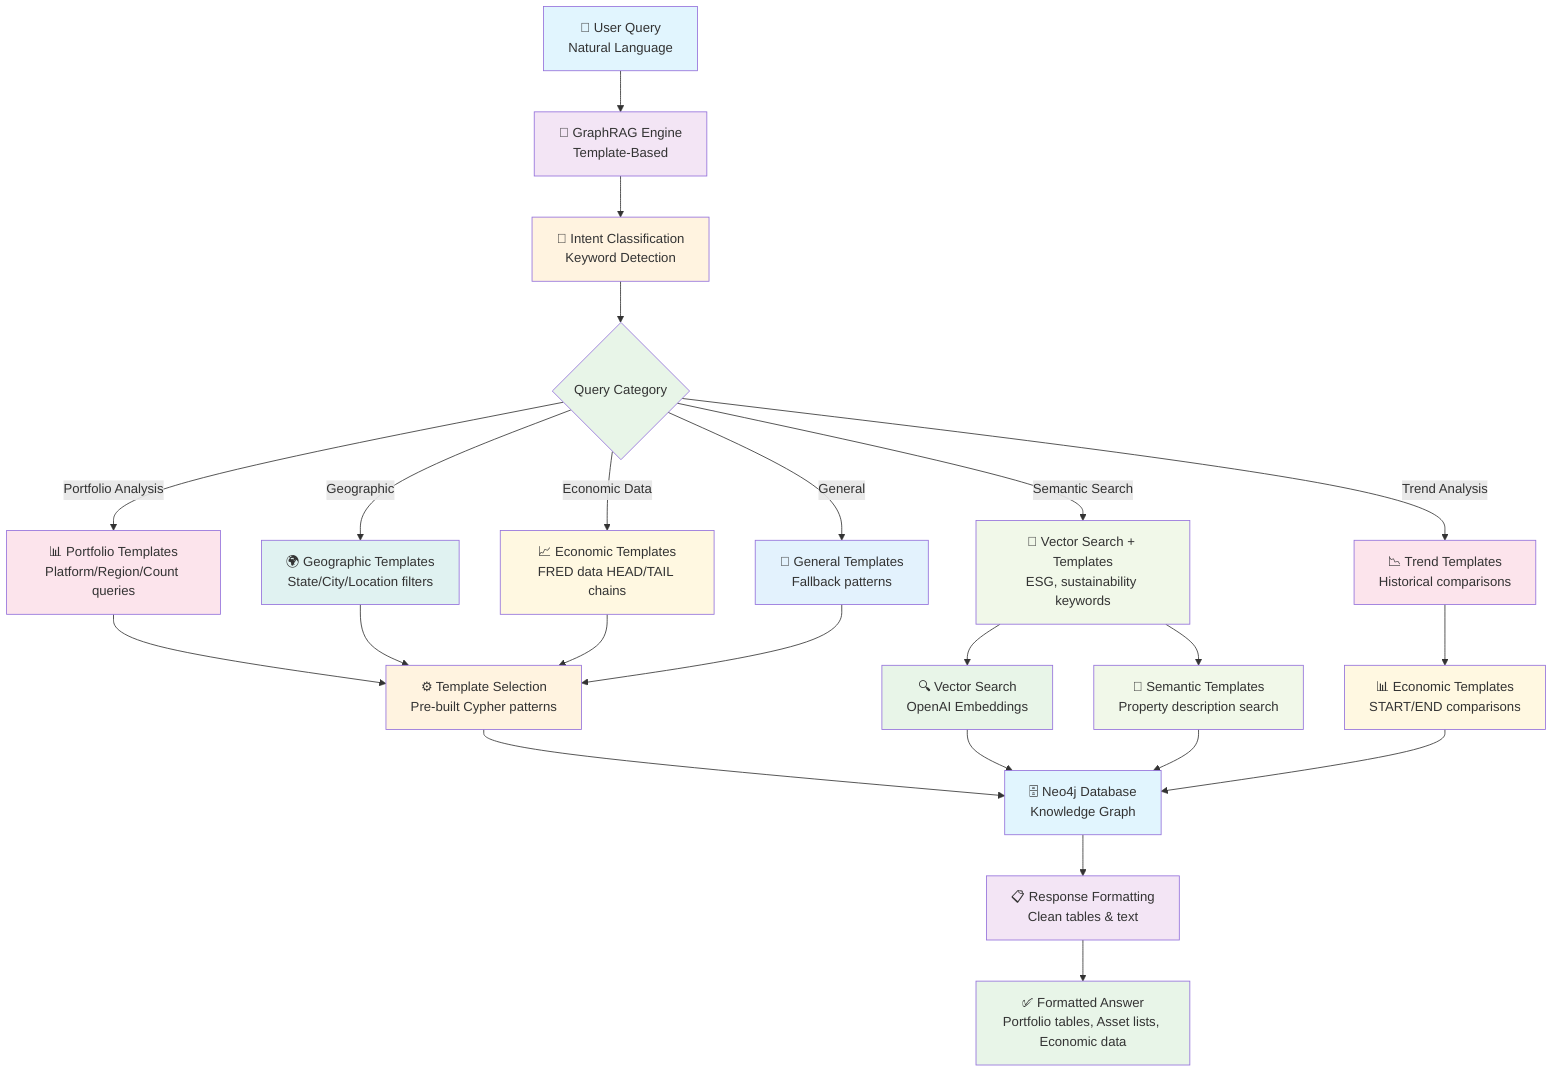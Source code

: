 graph TD
    A["🧑 User Query<br/>Natural Language"] --> B["🧠 GraphRAG Engine<br/>Template-Based"]
    
    B --> C["🎯 Intent Classification<br/>Keyword Detection"]
    
    C --> D{Query Category}
    
    D -->|Portfolio Analysis| E["📊 Portfolio Templates<br/>Platform/Region/Count queries"]
    D -->|Geographic| F["🌍 Geographic Templates<br/>State/City/Location filters"]  
    D -->|Economic Data| G["📈 Economic Templates<br/>FRED data HEAD/TAIL chains"]
    D -->|Semantic Search| H["🌱 Vector Search + Templates<br/>ESG, sustainability keywords"]
    D -->|Trend Analysis| I["📉 Trend Templates<br/>Historical comparisons"]
    D -->|General| J["🔧 General Templates<br/>Fallback patterns"]
    
    E --> K["⚙️ Template Selection<br/>Pre-built Cypher patterns"]
    F --> K
    G --> K
    J --> K
    
    H --> L["🔍 Vector Search<br/>OpenAI Embeddings"]
    H --> M["🔧 Semantic Templates<br/>Property description search"]
    I --> N["📊 Economic Templates<br/>START/END comparisons"]
    
    K --> O["🗄️ Neo4j Database<br/>Knowledge Graph"]
    L --> O
    M --> O
    N --> O
    
    O --> P["📋 Response Formatting<br/>Clean tables & text"]
    
    P --> Q["✅ Formatted Answer<br/>Portfolio tables, Asset lists, Economic data"]
    
    style A fill:#e1f5fe
    style B fill:#f3e5f5
    style C fill:#fff3e0
    style D fill:#e8f5e8
    style E fill:#fce4ec
    style F fill:#e0f2f1
    style G fill:#fff8e1
    style H fill:#f1f8e9
    style I fill:#fce4ec
    style J fill:#e3f2fd
    style K fill:#fff3e0
    style L fill:#e8f5e8
    style M fill:#f1f8e9
    style N fill:#fff8e1
    style O fill:#e1f5fe
    style P fill:#f3e5f5
    style Q fill:#e8f5e8